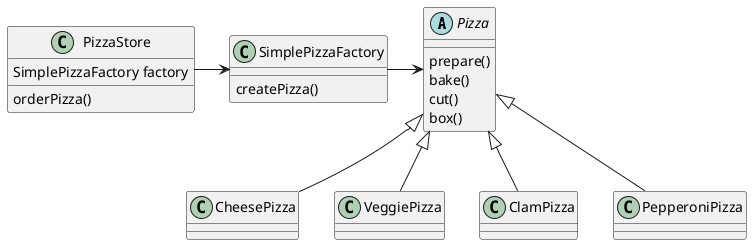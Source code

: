 @startuml
abstract class Pizza {
    prepare()
    bake()
    cut()
    box()
}
class CheesePizza extends Pizza
class VeggiePizza extends Pizza
class ClamPizza extends Pizza
class PepperoniPizza extends Pizza

class PizzaStore {
    SimplePizzaFactory factory
    orderPizza()
}
class SimplePizzaFactory {
    createPizza()
}

PizzaStore -right-> SimplePizzaFactory
SimplePizzaFactory -right-> Pizza

@enduml